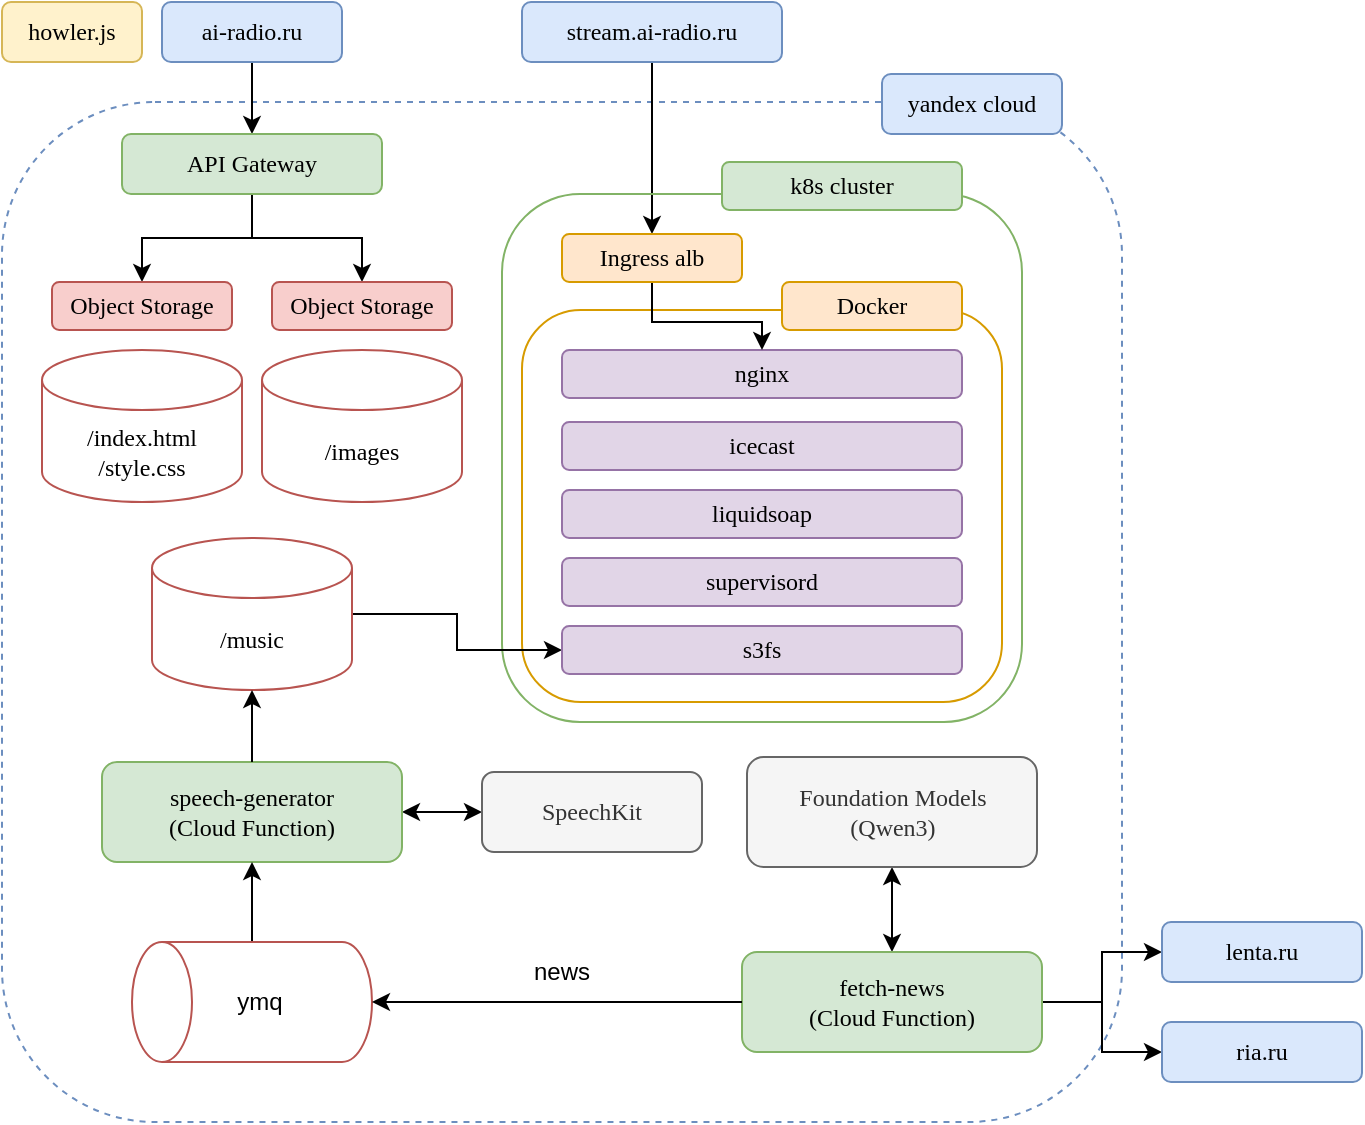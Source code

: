 <mxfile version="28.1.2">
  <diagram name="Page-1" id="epYOtsvGvhh7Jxf9VEAy">
    <mxGraphModel dx="930" dy="552" grid="1" gridSize="10" guides="1" tooltips="1" connect="1" arrows="1" fold="1" page="1" pageScale="1" pageWidth="850" pageHeight="1100" math="0" shadow="0">
      <root>
        <mxCell id="0" />
        <mxCell id="1" parent="0" />
        <mxCell id="zDN3GfwHyX4spnGmmBwE-1" value="" style="rounded=1;whiteSpace=wrap;html=1;dashed=1;fillColor=none;strokeColor=#6c8ebf;" parent="1" vertex="1">
          <mxGeometry x="40" y="90" width="560" height="510" as="geometry" />
        </mxCell>
        <mxCell id="zDN3GfwHyX4spnGmmBwE-2" value="yandex cloud" style="text;html=1;align=center;verticalAlign=middle;whiteSpace=wrap;rounded=1;strokeColor=#6c8ebf;fillColor=#dae8fc;fontFamily=Verdana;" parent="1" vertex="1">
          <mxGeometry x="480" y="76" width="90" height="30" as="geometry" />
        </mxCell>
        <mxCell id="zDN3GfwHyX4spnGmmBwE-10" style="edgeStyle=orthogonalEdgeStyle;rounded=0;orthogonalLoop=1;jettySize=auto;html=1;exitX=0.5;exitY=1;exitDx=0;exitDy=0;" parent="1" source="zDN3GfwHyX4spnGmmBwE-4" target="zDN3GfwHyX4spnGmmBwE-6" edge="1">
          <mxGeometry relative="1" as="geometry" />
        </mxCell>
        <mxCell id="zDN3GfwHyX4spnGmmBwE-4" value="ai-radio.ru" style="text;html=1;align=center;verticalAlign=middle;whiteSpace=wrap;rounded=1;strokeColor=#6c8ebf;fillColor=#dae8fc;fontFamily=Verdana;" parent="1" vertex="1">
          <mxGeometry x="120" y="40" width="90" height="30" as="geometry" />
        </mxCell>
        <mxCell id="LJgFEcrEkJCAPN54ZnE7-2" style="edgeStyle=orthogonalEdgeStyle;rounded=0;orthogonalLoop=1;jettySize=auto;html=1;exitX=0.5;exitY=1;exitDx=0;exitDy=0;" parent="1" source="zDN3GfwHyX4spnGmmBwE-5" target="LJgFEcrEkJCAPN54ZnE7-1" edge="1">
          <mxGeometry relative="1" as="geometry" />
        </mxCell>
        <mxCell id="zDN3GfwHyX4spnGmmBwE-5" value="stream.ai-radio.ru" style="text;html=1;align=center;verticalAlign=middle;whiteSpace=wrap;rounded=1;strokeColor=#6c8ebf;fillColor=#dae8fc;fontFamily=Verdana;" parent="1" vertex="1">
          <mxGeometry x="300" y="40" width="130" height="30" as="geometry" />
        </mxCell>
        <mxCell id="zDN3GfwHyX4spnGmmBwE-20" style="edgeStyle=orthogonalEdgeStyle;rounded=0;orthogonalLoop=1;jettySize=auto;html=1;exitX=0.5;exitY=1;exitDx=0;exitDy=0;entryX=0.5;entryY=0;entryDx=0;entryDy=0;" parent="1" source="zDN3GfwHyX4spnGmmBwE-6" target="zDN3GfwHyX4spnGmmBwE-18" edge="1">
          <mxGeometry relative="1" as="geometry" />
        </mxCell>
        <mxCell id="zDN3GfwHyX4spnGmmBwE-22" style="edgeStyle=orthogonalEdgeStyle;rounded=0;orthogonalLoop=1;jettySize=auto;html=1;exitX=0.5;exitY=1;exitDx=0;exitDy=0;entryX=0.5;entryY=0;entryDx=0;entryDy=0;" parent="1" source="zDN3GfwHyX4spnGmmBwE-6" target="zDN3GfwHyX4spnGmmBwE-19" edge="1">
          <mxGeometry relative="1" as="geometry" />
        </mxCell>
        <mxCell id="zDN3GfwHyX4spnGmmBwE-6" value="API Gateway" style="text;html=1;align=center;verticalAlign=middle;whiteSpace=wrap;rounded=1;strokeColor=#82b366;fillColor=#d5e8d4;fontFamily=Verdana;" parent="1" vertex="1">
          <mxGeometry x="100" y="106" width="130" height="30" as="geometry" />
        </mxCell>
        <mxCell id="zDN3GfwHyX4spnGmmBwE-8" value="&lt;div&gt;/index.html&lt;/div&gt;&lt;div&gt;/style.css&lt;br&gt;&lt;/div&gt;" style="shape=cylinder3;whiteSpace=wrap;html=1;boundedLbl=1;backgroundOutline=1;size=15;fontFamily=Verdana;fillColor=none;strokeColor=#b85450;" parent="1" vertex="1">
          <mxGeometry x="60" y="214" width="100" height="76" as="geometry" />
        </mxCell>
        <mxCell id="zDN3GfwHyX4spnGmmBwE-9" value="&lt;div&gt;/images&lt;br&gt;&lt;/div&gt;" style="shape=cylinder3;whiteSpace=wrap;html=1;boundedLbl=1;backgroundOutline=1;size=15;fontFamily=Verdana;fillColor=none;strokeColor=#b85450;" parent="1" vertex="1">
          <mxGeometry x="170" y="214" width="100" height="76" as="geometry" />
        </mxCell>
        <mxCell id="zDN3GfwHyX4spnGmmBwE-15" value="howler.js" style="text;html=1;align=center;verticalAlign=middle;whiteSpace=wrap;rounded=1;strokeColor=#d6b656;fillColor=#fff2cc;fontFamily=Verdana;" parent="1" vertex="1">
          <mxGeometry x="40" y="40" width="70" height="30" as="geometry" />
        </mxCell>
        <mxCell id="zDN3GfwHyX4spnGmmBwE-16" value="" style="text;html=1;align=center;verticalAlign=middle;whiteSpace=wrap;rounded=1;strokeColor=#82b366;fillColor=none;fontFamily=Verdana;" parent="1" vertex="1">
          <mxGeometry x="290" y="136" width="260" height="264" as="geometry" />
        </mxCell>
        <mxCell id="zDN3GfwHyX4spnGmmBwE-18" value="Object Storage" style="text;html=1;align=center;verticalAlign=middle;whiteSpace=wrap;rounded=1;strokeColor=#b85450;fillColor=#f8cecc;fontFamily=Verdana;" parent="1" vertex="1">
          <mxGeometry x="65" y="180" width="90" height="24" as="geometry" />
        </mxCell>
        <mxCell id="zDN3GfwHyX4spnGmmBwE-19" value="Object Storage" style="text;html=1;align=center;verticalAlign=middle;whiteSpace=wrap;rounded=1;strokeColor=#b85450;fillColor=#f8cecc;fontFamily=Verdana;" parent="1" vertex="1">
          <mxGeometry x="175" y="180" width="90" height="24" as="geometry" />
        </mxCell>
        <mxCell id="zDN3GfwHyX4spnGmmBwE-23" value="" style="text;html=1;align=center;verticalAlign=middle;whiteSpace=wrap;rounded=1;strokeColor=#d79b00;fillColor=none;fontFamily=Verdana;" parent="1" vertex="1">
          <mxGeometry x="300" y="194" width="240" height="196" as="geometry" />
        </mxCell>
        <mxCell id="zDN3GfwHyX4spnGmmBwE-24" value="nginx" style="text;html=1;align=center;verticalAlign=middle;whiteSpace=wrap;rounded=1;strokeColor=#9673a6;fillColor=#e1d5e7;fontFamily=Verdana;" parent="1" vertex="1">
          <mxGeometry x="320" y="214" width="200" height="24" as="geometry" />
        </mxCell>
        <mxCell id="zDN3GfwHyX4spnGmmBwE-26" value="Docker" style="text;html=1;align=center;verticalAlign=middle;whiteSpace=wrap;rounded=1;strokeColor=#d79b00;fillColor=#ffe6cc;fontFamily=Verdana;" parent="1" vertex="1">
          <mxGeometry x="430" y="180" width="90" height="24" as="geometry" />
        </mxCell>
        <mxCell id="zDN3GfwHyX4spnGmmBwE-27" value="k8s cluster" style="text;html=1;align=center;verticalAlign=middle;whiteSpace=wrap;rounded=1;strokeColor=#82b366;fillColor=#d5e8d4;fontFamily=Verdana;" parent="1" vertex="1">
          <mxGeometry x="400" y="120" width="120" height="24" as="geometry" />
        </mxCell>
        <mxCell id="zDN3GfwHyX4spnGmmBwE-29" value="icecast" style="text;html=1;align=center;verticalAlign=middle;whiteSpace=wrap;rounded=1;strokeColor=#9673a6;fillColor=#e1d5e7;fontFamily=Verdana;" parent="1" vertex="1">
          <mxGeometry x="320" y="250" width="200" height="24" as="geometry" />
        </mxCell>
        <mxCell id="zDN3GfwHyX4spnGmmBwE-30" value="liquidsoap" style="text;html=1;align=center;verticalAlign=middle;whiteSpace=wrap;rounded=1;strokeColor=#9673a6;fillColor=#e1d5e7;fontFamily=Verdana;" parent="1" vertex="1">
          <mxGeometry x="320" y="284" width="200" height="24" as="geometry" />
        </mxCell>
        <mxCell id="zDN3GfwHyX4spnGmmBwE-31" value="supervisord" style="text;html=1;align=center;verticalAlign=middle;whiteSpace=wrap;rounded=1;strokeColor=#9673a6;fillColor=#e1d5e7;fontFamily=Verdana;" parent="1" vertex="1">
          <mxGeometry x="320" y="318" width="200" height="24" as="geometry" />
        </mxCell>
        <mxCell id="LJgFEcrEkJCAPN54ZnE7-3" style="edgeStyle=orthogonalEdgeStyle;rounded=0;orthogonalLoop=1;jettySize=auto;html=1;exitX=0.5;exitY=1;exitDx=0;exitDy=0;" parent="1" source="LJgFEcrEkJCAPN54ZnE7-1" target="zDN3GfwHyX4spnGmmBwE-24" edge="1">
          <mxGeometry relative="1" as="geometry" />
        </mxCell>
        <mxCell id="LJgFEcrEkJCAPN54ZnE7-1" value="Ingress alb" style="text;html=1;align=center;verticalAlign=middle;whiteSpace=wrap;rounded=1;strokeColor=#d79b00;fillColor=#ffe6cc;fontFamily=Verdana;" parent="1" vertex="1">
          <mxGeometry x="320" y="156" width="90" height="24" as="geometry" />
        </mxCell>
        <mxCell id="LJgFEcrEkJCAPN54ZnE7-6" style="edgeStyle=orthogonalEdgeStyle;rounded=0;orthogonalLoop=1;jettySize=auto;html=1;exitX=1;exitY=0.5;exitDx=0;exitDy=0;exitPerimeter=0;entryX=0;entryY=0.5;entryDx=0;entryDy=0;" parent="1" source="LJgFEcrEkJCAPN54ZnE7-4" target="LJgFEcrEkJCAPN54ZnE7-5" edge="1">
          <mxGeometry relative="1" as="geometry" />
        </mxCell>
        <mxCell id="LJgFEcrEkJCAPN54ZnE7-4" value="&lt;div&gt;/music&lt;/div&gt;" style="shape=cylinder3;whiteSpace=wrap;html=1;boundedLbl=1;backgroundOutline=1;size=15;fontFamily=Verdana;fillColor=none;strokeColor=#b85450;" parent="1" vertex="1">
          <mxGeometry x="115" y="308" width="100" height="76" as="geometry" />
        </mxCell>
        <mxCell id="LJgFEcrEkJCAPN54ZnE7-5" value="s3fs" style="text;html=1;align=center;verticalAlign=middle;whiteSpace=wrap;rounded=1;strokeColor=#9673a6;fillColor=#e1d5e7;fontFamily=Verdana;" parent="1" vertex="1">
          <mxGeometry x="320" y="352" width="200" height="24" as="geometry" />
        </mxCell>
        <mxCell id="K1nqWaGdw1PQJugBhaLr-8" style="edgeStyle=orthogonalEdgeStyle;rounded=0;orthogonalLoop=1;jettySize=auto;html=1;exitX=1;exitY=0.5;exitDx=0;exitDy=0;startArrow=classic;startFill=1;" edge="1" parent="1" source="K1nqWaGdw1PQJugBhaLr-2" target="K1nqWaGdw1PQJugBhaLr-7">
          <mxGeometry relative="1" as="geometry" />
        </mxCell>
        <mxCell id="K1nqWaGdw1PQJugBhaLr-2" value="&lt;div&gt;speech-generator&lt;/div&gt;&lt;div&gt;(Cloud Function)&lt;/div&gt;" style="text;html=1;align=center;verticalAlign=middle;whiteSpace=wrap;rounded=1;strokeColor=#82b366;fillColor=#d5e8d4;fontFamily=Verdana;" vertex="1" parent="1">
          <mxGeometry x="90" y="420" width="150" height="50" as="geometry" />
        </mxCell>
        <mxCell id="K1nqWaGdw1PQJugBhaLr-3" value="" style="endArrow=classic;html=1;rounded=0;entryX=0.5;entryY=1;entryDx=0;entryDy=0;entryPerimeter=0;exitX=0.5;exitY=0;exitDx=0;exitDy=0;" edge="1" parent="1" source="K1nqWaGdw1PQJugBhaLr-2" target="LJgFEcrEkJCAPN54ZnE7-4">
          <mxGeometry width="50" height="50" relative="1" as="geometry">
            <mxPoint x="380" y="490" as="sourcePoint" />
            <mxPoint x="430" y="440" as="targetPoint" />
          </mxGeometry>
        </mxCell>
        <mxCell id="K1nqWaGdw1PQJugBhaLr-6" style="edgeStyle=orthogonalEdgeStyle;rounded=0;orthogonalLoop=1;jettySize=auto;html=1;exitX=1;exitY=0.5;exitDx=0;exitDy=0;exitPerimeter=0;entryX=0.5;entryY=1;entryDx=0;entryDy=0;" edge="1" parent="1" source="K1nqWaGdw1PQJugBhaLr-4" target="K1nqWaGdw1PQJugBhaLr-2">
          <mxGeometry relative="1" as="geometry" />
        </mxCell>
        <mxCell id="K1nqWaGdw1PQJugBhaLr-4" value="" style="shape=cylinder3;whiteSpace=wrap;html=1;boundedLbl=1;backgroundOutline=1;size=15;fontFamily=Verdana;fillColor=none;strokeColor=#b85450;verticalAlign=middle;horizontal=1;rotation=-90;" vertex="1" parent="1">
          <mxGeometry x="135" y="480" width="60" height="120" as="geometry" />
        </mxCell>
        <mxCell id="K1nqWaGdw1PQJugBhaLr-5" value="ymq" style="text;html=1;align=center;verticalAlign=middle;whiteSpace=wrap;rounded=0;" vertex="1" parent="1">
          <mxGeometry x="139" y="525" width="60" height="30" as="geometry" />
        </mxCell>
        <mxCell id="K1nqWaGdw1PQJugBhaLr-7" value="SpeechKit" style="text;html=1;align=center;verticalAlign=middle;whiteSpace=wrap;rounded=1;strokeColor=#666666;fillColor=#f5f5f5;fontFamily=Verdana;fontColor=#333333;" vertex="1" parent="1">
          <mxGeometry x="280" y="425" width="110" height="40" as="geometry" />
        </mxCell>
        <mxCell id="K1nqWaGdw1PQJugBhaLr-12" style="edgeStyle=orthogonalEdgeStyle;rounded=0;orthogonalLoop=1;jettySize=auto;html=1;exitX=1;exitY=0.5;exitDx=0;exitDy=0;" edge="1" parent="1" source="K1nqWaGdw1PQJugBhaLr-9" target="K1nqWaGdw1PQJugBhaLr-10">
          <mxGeometry relative="1" as="geometry" />
        </mxCell>
        <mxCell id="K1nqWaGdw1PQJugBhaLr-13" style="edgeStyle=orthogonalEdgeStyle;rounded=0;orthogonalLoop=1;jettySize=auto;html=1;exitX=1;exitY=0.5;exitDx=0;exitDy=0;" edge="1" parent="1" source="K1nqWaGdw1PQJugBhaLr-9" target="K1nqWaGdw1PQJugBhaLr-11">
          <mxGeometry relative="1" as="geometry" />
        </mxCell>
        <mxCell id="K1nqWaGdw1PQJugBhaLr-15" style="edgeStyle=orthogonalEdgeStyle;rounded=0;orthogonalLoop=1;jettySize=auto;html=1;exitX=0.5;exitY=0;exitDx=0;exitDy=0;startArrow=classic;startFill=1;" edge="1" parent="1" source="K1nqWaGdw1PQJugBhaLr-9" target="K1nqWaGdw1PQJugBhaLr-14">
          <mxGeometry relative="1" as="geometry" />
        </mxCell>
        <mxCell id="K1nqWaGdw1PQJugBhaLr-9" value="fetch-news&lt;div&gt;(Cloud Function)&lt;/div&gt;" style="text;html=1;align=center;verticalAlign=middle;whiteSpace=wrap;rounded=1;strokeColor=#82b366;fillColor=#d5e8d4;fontFamily=Verdana;" vertex="1" parent="1">
          <mxGeometry x="410" y="515" width="150" height="50" as="geometry" />
        </mxCell>
        <mxCell id="K1nqWaGdw1PQJugBhaLr-10" value="lenta.ru" style="text;html=1;align=center;verticalAlign=middle;whiteSpace=wrap;rounded=1;strokeColor=#6c8ebf;fillColor=#dae8fc;fontFamily=Verdana;" vertex="1" parent="1">
          <mxGeometry x="620" y="500" width="100" height="30" as="geometry" />
        </mxCell>
        <mxCell id="K1nqWaGdw1PQJugBhaLr-11" value="ria.ru" style="text;html=1;align=center;verticalAlign=middle;whiteSpace=wrap;rounded=1;strokeColor=#6c8ebf;fillColor=#dae8fc;fontFamily=Verdana;" vertex="1" parent="1">
          <mxGeometry x="620" y="550" width="100" height="30" as="geometry" />
        </mxCell>
        <mxCell id="K1nqWaGdw1PQJugBhaLr-14" value="&lt;div&gt;Foundation Models&lt;/div&gt;&lt;div&gt;(Qwen3)&lt;/div&gt;" style="text;html=1;align=center;verticalAlign=middle;whiteSpace=wrap;rounded=1;strokeColor=#666666;fillColor=#f5f5f5;fontFamily=Verdana;fontColor=#333333;" vertex="1" parent="1">
          <mxGeometry x="412.5" y="417.5" width="145" height="55" as="geometry" />
        </mxCell>
        <mxCell id="K1nqWaGdw1PQJugBhaLr-16" style="edgeStyle=orthogonalEdgeStyle;rounded=0;orthogonalLoop=1;jettySize=auto;html=1;exitX=0;exitY=0.5;exitDx=0;exitDy=0;entryX=0.5;entryY=1;entryDx=0;entryDy=0;entryPerimeter=0;" edge="1" parent="1" source="K1nqWaGdw1PQJugBhaLr-9" target="K1nqWaGdw1PQJugBhaLr-4">
          <mxGeometry relative="1" as="geometry" />
        </mxCell>
        <mxCell id="K1nqWaGdw1PQJugBhaLr-17" value="news" style="text;html=1;align=center;verticalAlign=middle;whiteSpace=wrap;rounded=0;" vertex="1" parent="1">
          <mxGeometry x="290" y="510" width="60" height="30" as="geometry" />
        </mxCell>
      </root>
    </mxGraphModel>
  </diagram>
</mxfile>
